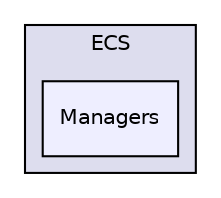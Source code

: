 digraph "C:/Users/Alexa/Documents/Github/FroltEngine/ECS/Managers" {
  compound=true
  node [ fontsize="10", fontname="Helvetica"];
  edge [ labelfontsize="10", labelfontname="Helvetica"];
  subgraph clusterdir_c9cf17564b2c1495e1833ff68ae38634 {
    graph [ bgcolor="#ddddee", pencolor="black", label="ECS" fontname="Helvetica", fontsize="10", URL="dir_c9cf17564b2c1495e1833ff68ae38634.html"]
  dir_5b8ebc7d939f9f294d49bf469bbe2c56 [shape=box, label="Managers", style="filled", fillcolor="#eeeeff", pencolor="black", URL="dir_5b8ebc7d939f9f294d49bf469bbe2c56.html"];
  }
}
